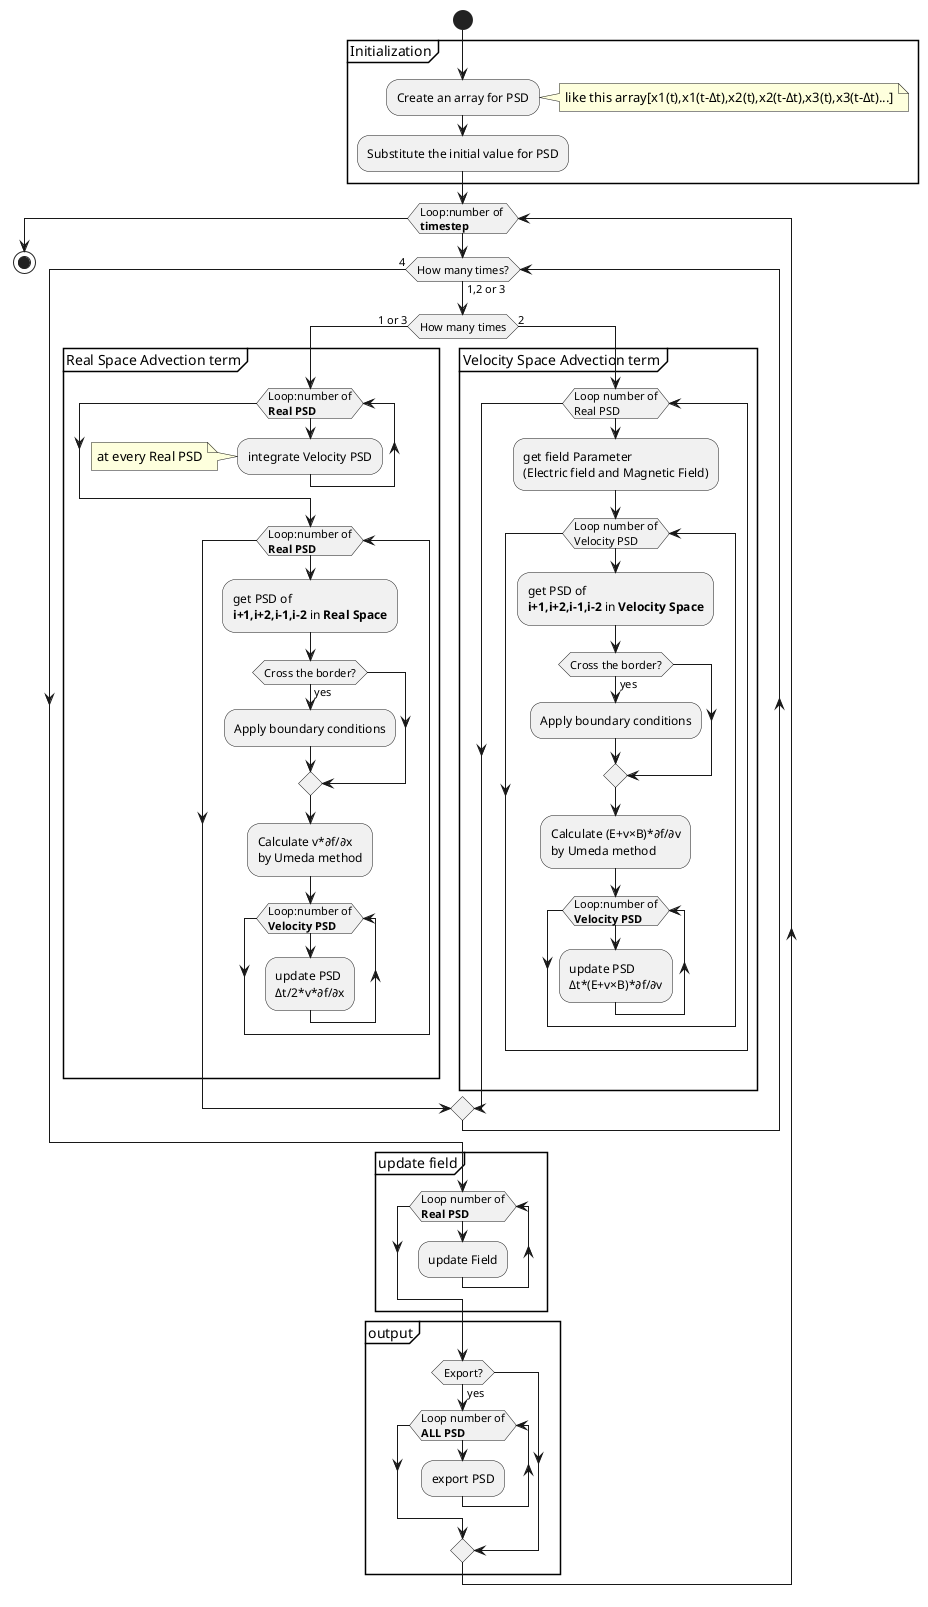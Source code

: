 @startuml activity_diagram_outline
start 
partition Initialization {
    :Create an array for PSD;
    note right:like this array[x1(t),x1(t-Δt),x2(t),x2(t-Δt),x3(t),x3(t-Δt)...]

    :Substitute the initial value for PSD;
}

while(Loop:number of \n**timestep**)
    while(How many times?) is (1,2 or 3)
        if(How many times) then(1 or 3)
     
            partition "Real Space Advection term" {
                while (Loop:number of\n**Real PSD**)
                    :integrate Velocity PSD;
                    note:at every Real PSD
                endwhile

                while(Loop:number of\n**Real PSD**)
                    :get PSD of 
                    **i+1,i+2,i-1,i-2** in **Real Space**;
                    
                    if(Cross the border?) then(yes)
                    :Apply boundary conditions;
                    endif

                    :Calculate v*∂f/∂x 
                    by Umeda method;
                    while(Loop:number of\n**Velocity PSD**)
                        :update PSD 
                        Δt/2*v*∂f/∂x;
                    endwhile

                endwhile
            }
        else(2)
            partition "Velocity Space Advection term"{
                while(Loop number of\nReal PSD)
                    :get field Parameter
                    (Electric field and Magnetic Field);
                    while(Loop number of\nVelocity PSD)
                        :get PSD of 
                        **i+1,i+2,i-1,i-2** in **Velocity Space**;
                        
                        if(Cross the border?) then(yes)
                        :Apply boundary conditions;
                        endif

                        :Calculate (E+v×B)*∂f/∂v 
                        by Umeda method;
                        while(Loop:number of\n**Velocity PSD**)
                            :update PSD 
                            Δt*(E+v×B)*∂f/∂v;
                        endwhile
                    endwhile
                endwhile
            }
        endif
    end while(4)

    partition "update field" {
        while(Loop number of\n**Real PSD**)
                :update Field;
        endwhile
    }

    partition output {
        if(Export?) then (yes)
            while(Loop number of\n**ALL PSD**)
                :export PSD;
            endwhile
        endif
    }
endwhile


stop

@end uml
